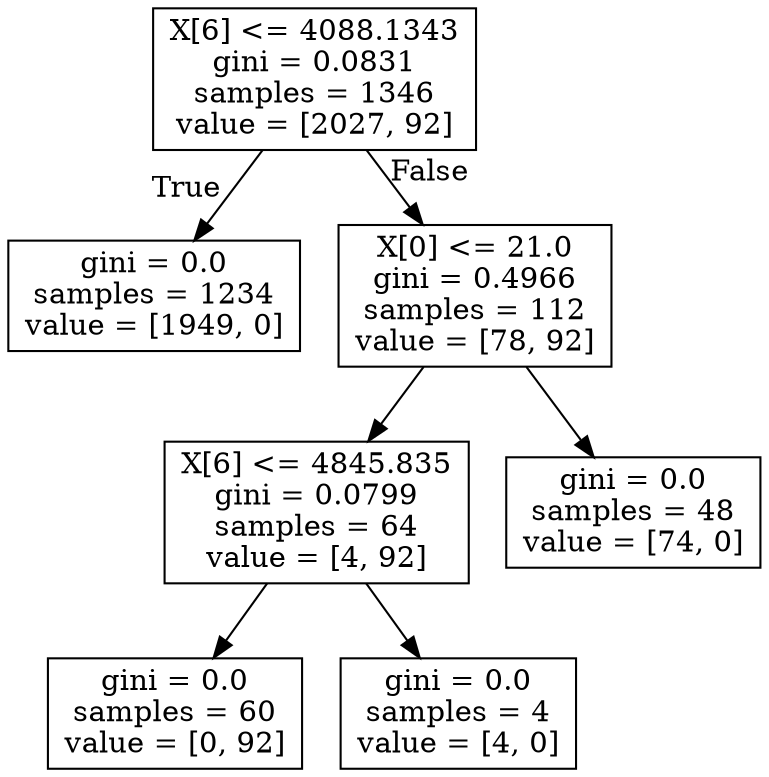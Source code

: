 digraph Tree {
node [shape=box] ;
0 [label="X[6] <= 4088.1343\ngini = 0.0831\nsamples = 1346\nvalue = [2027, 92]"] ;
1 [label="gini = 0.0\nsamples = 1234\nvalue = [1949, 0]"] ;
0 -> 1 [labeldistance=2.5, labelangle=45, headlabel="True"] ;
2 [label="X[0] <= 21.0\ngini = 0.4966\nsamples = 112\nvalue = [78, 92]"] ;
0 -> 2 [labeldistance=2.5, labelangle=-45, headlabel="False"] ;
3 [label="X[6] <= 4845.835\ngini = 0.0799\nsamples = 64\nvalue = [4, 92]"] ;
2 -> 3 ;
4 [label="gini = 0.0\nsamples = 60\nvalue = [0, 92]"] ;
3 -> 4 ;
5 [label="gini = 0.0\nsamples = 4\nvalue = [4, 0]"] ;
3 -> 5 ;
6 [label="gini = 0.0\nsamples = 48\nvalue = [74, 0]"] ;
2 -> 6 ;
}